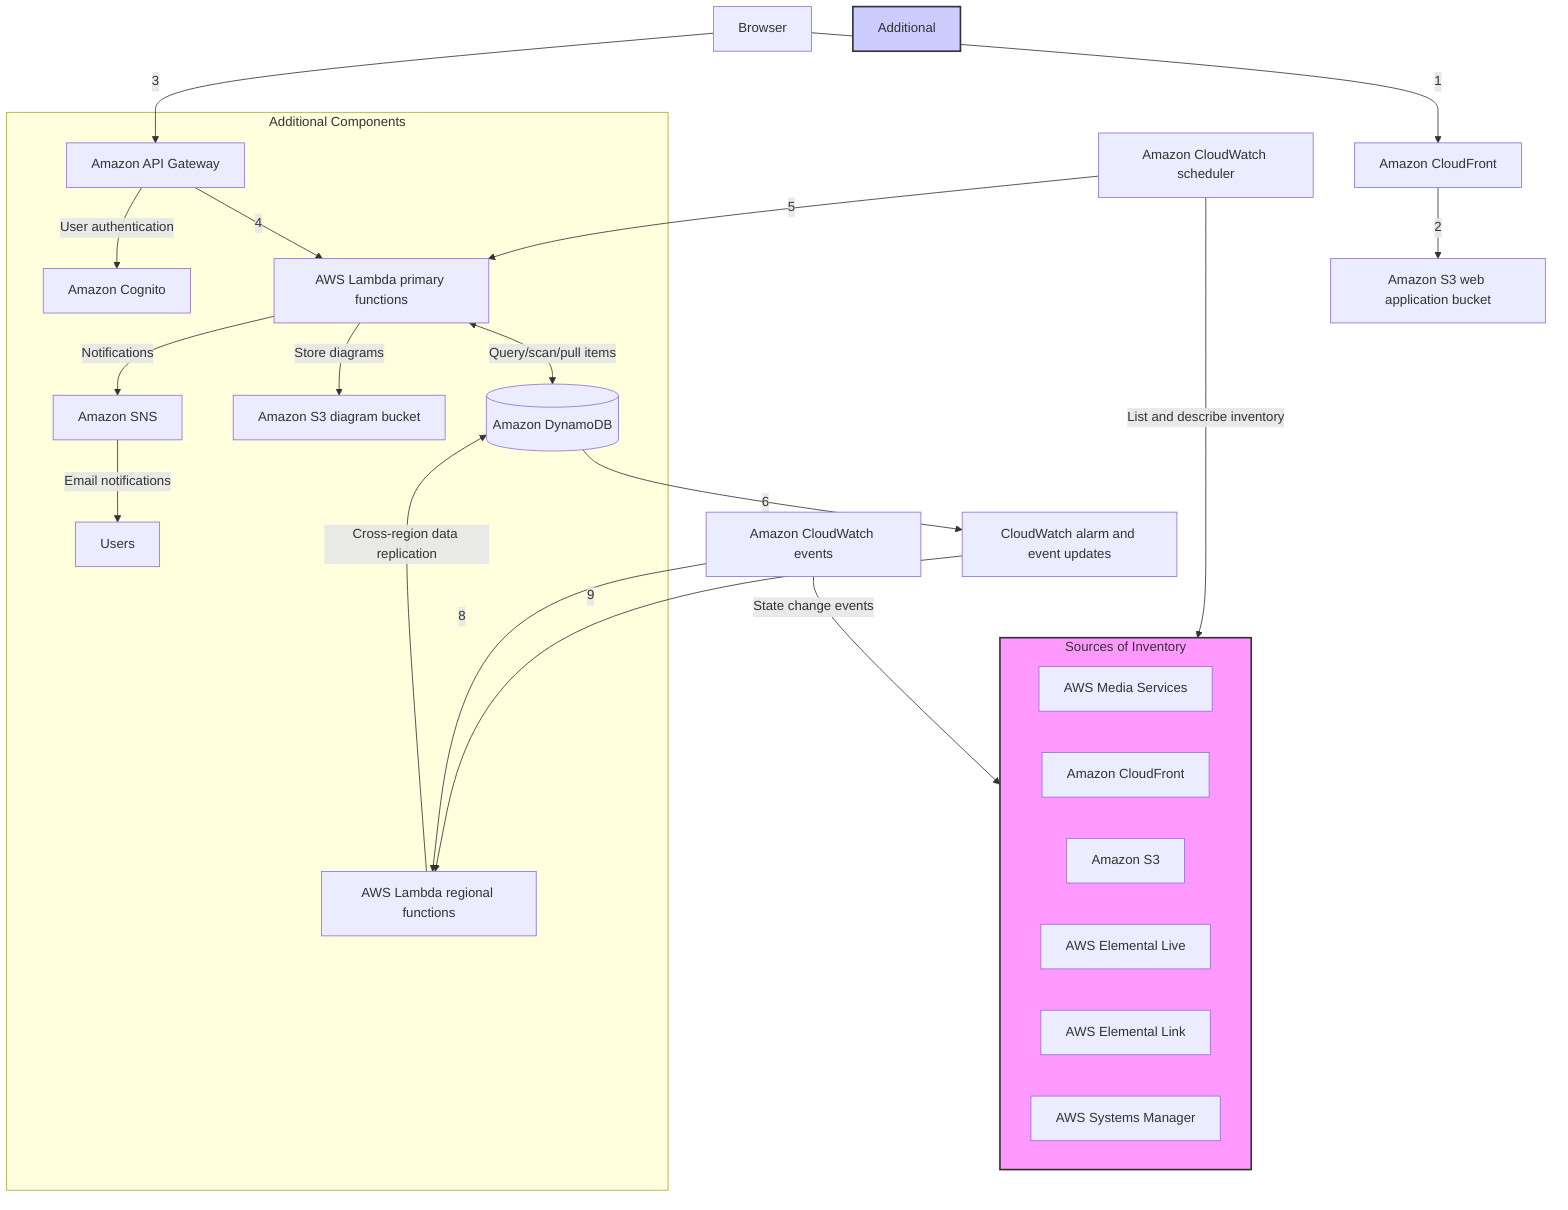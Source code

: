 graph TD
    Browser[Browser] -->|1| CF[Amazon CloudFront]
    Browser -->|3| APIG[Amazon API Gateway]
    CF -->|2| S3[Amazon S3 web application bucket]
    APIG -->|4| LambdaP[AWS Lambda primary functions]
    LambdaP <-->|Query/scan/pull items| DDB[(Amazon DynamoDB)]
    CWS[Amazon CloudWatch scheduler] -->|5| LambdaP
    CWS -->|List and describe inventory| SoI[Sources of Inventory]
    
    subgraph SoI[Sources of Inventory]
        MS[AWS Media Services]
        CF2[Amazon CloudFront]
        S3_2[Amazon S3]
        EL[AWS Elemental Live]
        ELink[AWS Elemental Link]
        SM[AWS Systems Manager]
    end
    
    CWE[Amazon CloudWatch events] -->|8| LambdaR[AWS Lambda regional functions]
    CWE -->|State change events| SoI
    
    DDB -->|6| CWA[CloudWatch alarm and event updates]
    CWA -->|9| LambdaR
    
    subgraph Additional Components
        APIG -->|User authentication| Cognito[Amazon Cognito]
        LambdaP -->|Store diagrams| S3D[Amazon S3 diagram bucket]
        LambdaP -->|Notifications| SNS[Amazon SNS]
        SNS -->|Email notifications| Users[Users]
        LambdaR -->|Cross-region data replication| DDB
    end
    
    style SoI fill:#f9f,stroke:#333,stroke-width:2px
    style Additional fill:#ccf,stroke:#333,stroke-width:2px